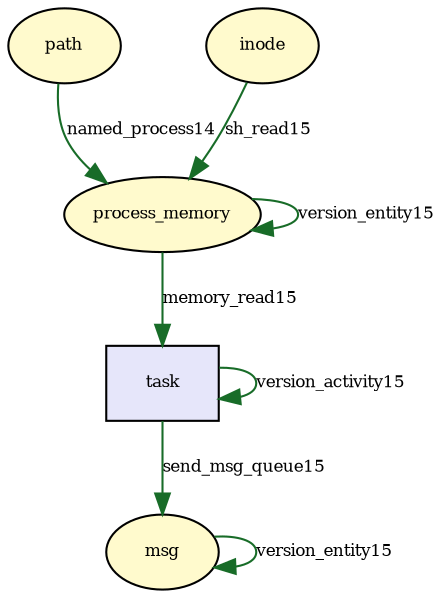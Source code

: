 digraph RGL__DirectedAdjacencyGraph {path[fontsize = 8,label = "path",shape = ellipse, fillcolor="#fffacd", style = filled]

process_memory[fontsize = 8,label = "process_memory",shape = ellipse, fillcolor="#fffacd", style = filled]

path -> process_memory[fontsize = 8,label = "named_process14", color="#186c28"]

process_memory -> process_memory[fontsize = 8,label = "version_entity15", color="#186c28"]

inode[fontsize = 8,label = "inode",shape = ellipse, fillcolor="#fffacd", style = filled]

inode -> process_memory[fontsize = 8,label = "sh_read15", color="#186c28"]

task[fontsize = 8,label = "task",shape = rectangle, fillcolor="#e6e6fa", style = filled]

task -> task[fontsize = 8,label = "version_activity15", color="#186c28"]

process_memory -> task[fontsize = 8,label = "memory_read15", color="#186c28"]

msg[fontsize = 8,label = "msg",shape = ellipse, fillcolor="#fffacd", style = filled]

msg -> msg[fontsize = 8,label = "version_entity15", color="#186c28"]

task -> msg[fontsize = 8,label = "send_msg_queue15", color="#186c28"]

}